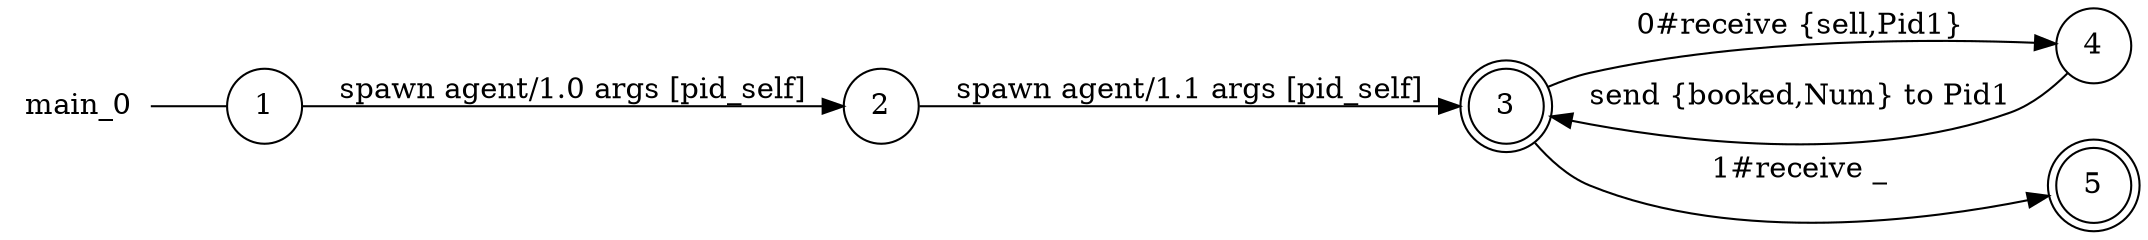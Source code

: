 digraph main_0 {
	rankdir="LR";
	n_0 [label="main_0", shape="plaintext"];
	n_1 [id="5", shape=circle, label="4"];
	n_2 [id="1", shape=circle, label="1"];
	n_0 -> n_2 [arrowhead=none];
	n_3 [id="2", shape=circle, label="2"];
	n_4 [id="4", shape=doublecircle, label="5"];
	n_5 [id="3", shape=doublecircle, label="3"];

	n_5 -> n_4 [id="[$e|6]", label="1#receive _"];
	n_3 -> n_5 [id="[$e|0]", label="spawn agent/1.1 args [pid_self]"];
	n_5 -> n_1 [id="[$e|1]", label="0#receive {sell,Pid1}"];
	n_1 -> n_5 [id="[$e|7]", label="send {booked,Num} to Pid1"];
	n_2 -> n_3 [id="[$e|4]", label="spawn agent/1.0 args [pid_self]"];
}
